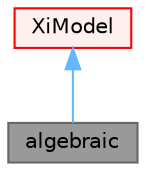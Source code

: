digraph "algebraic"
{
 // LATEX_PDF_SIZE
  bgcolor="transparent";
  edge [fontname=Helvetica,fontsize=10,labelfontname=Helvetica,labelfontsize=10];
  node [fontname=Helvetica,fontsize=10,shape=box,height=0.2,width=0.4];
  Node1 [id="Node000001",label="algebraic",height=0.2,width=0.4,color="gray40", fillcolor="grey60", style="filled", fontcolor="black",tooltip="Simple algebraic model for Xi based on Gulders correlation with a linear correction function to give ..."];
  Node2 -> Node1 [id="edge1_Node000001_Node000002",dir="back",color="steelblue1",style="solid",tooltip=" "];
  Node2 [id="Node000002",label="XiModel",height=0.2,width=0.4,color="red", fillcolor="#FFF0F0", style="filled",URL="$classFoam_1_1XiModel.html",tooltip="Base-class for all Xi models used by the b-Xi combustion model. See Technical Report SH/RE/01R for de..."];
}

